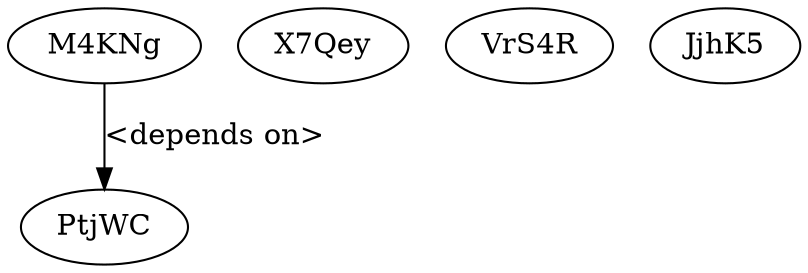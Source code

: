 digraph G {
  M4KNg [ label="M4KNg" ];
  PtjWC [ label="PtjWC" ];
  X7Qey [ label="X7Qey" ];
  VrS4R [ label="VrS4R" ];
  JjhK5 [ label="JjhK5" ];
  M4KNg -> PtjWC [ label="<depends on>" ];
}
